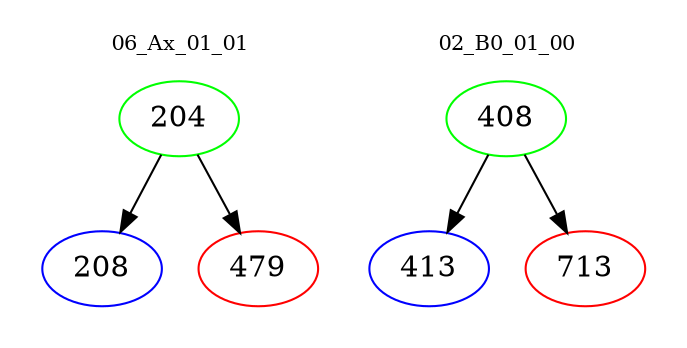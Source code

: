 digraph{
subgraph cluster_0 {
color = white
label = "06_Ax_01_01";
fontsize=10;
T0_204 [label="204", color="green"]
T0_204 -> T0_208 [color="black"]
T0_208 [label="208", color="blue"]
T0_204 -> T0_479 [color="black"]
T0_479 [label="479", color="red"]
}
subgraph cluster_1 {
color = white
label = "02_B0_01_00";
fontsize=10;
T1_408 [label="408", color="green"]
T1_408 -> T1_413 [color="black"]
T1_413 [label="413", color="blue"]
T1_408 -> T1_713 [color="black"]
T1_713 [label="713", color="red"]
}
}
